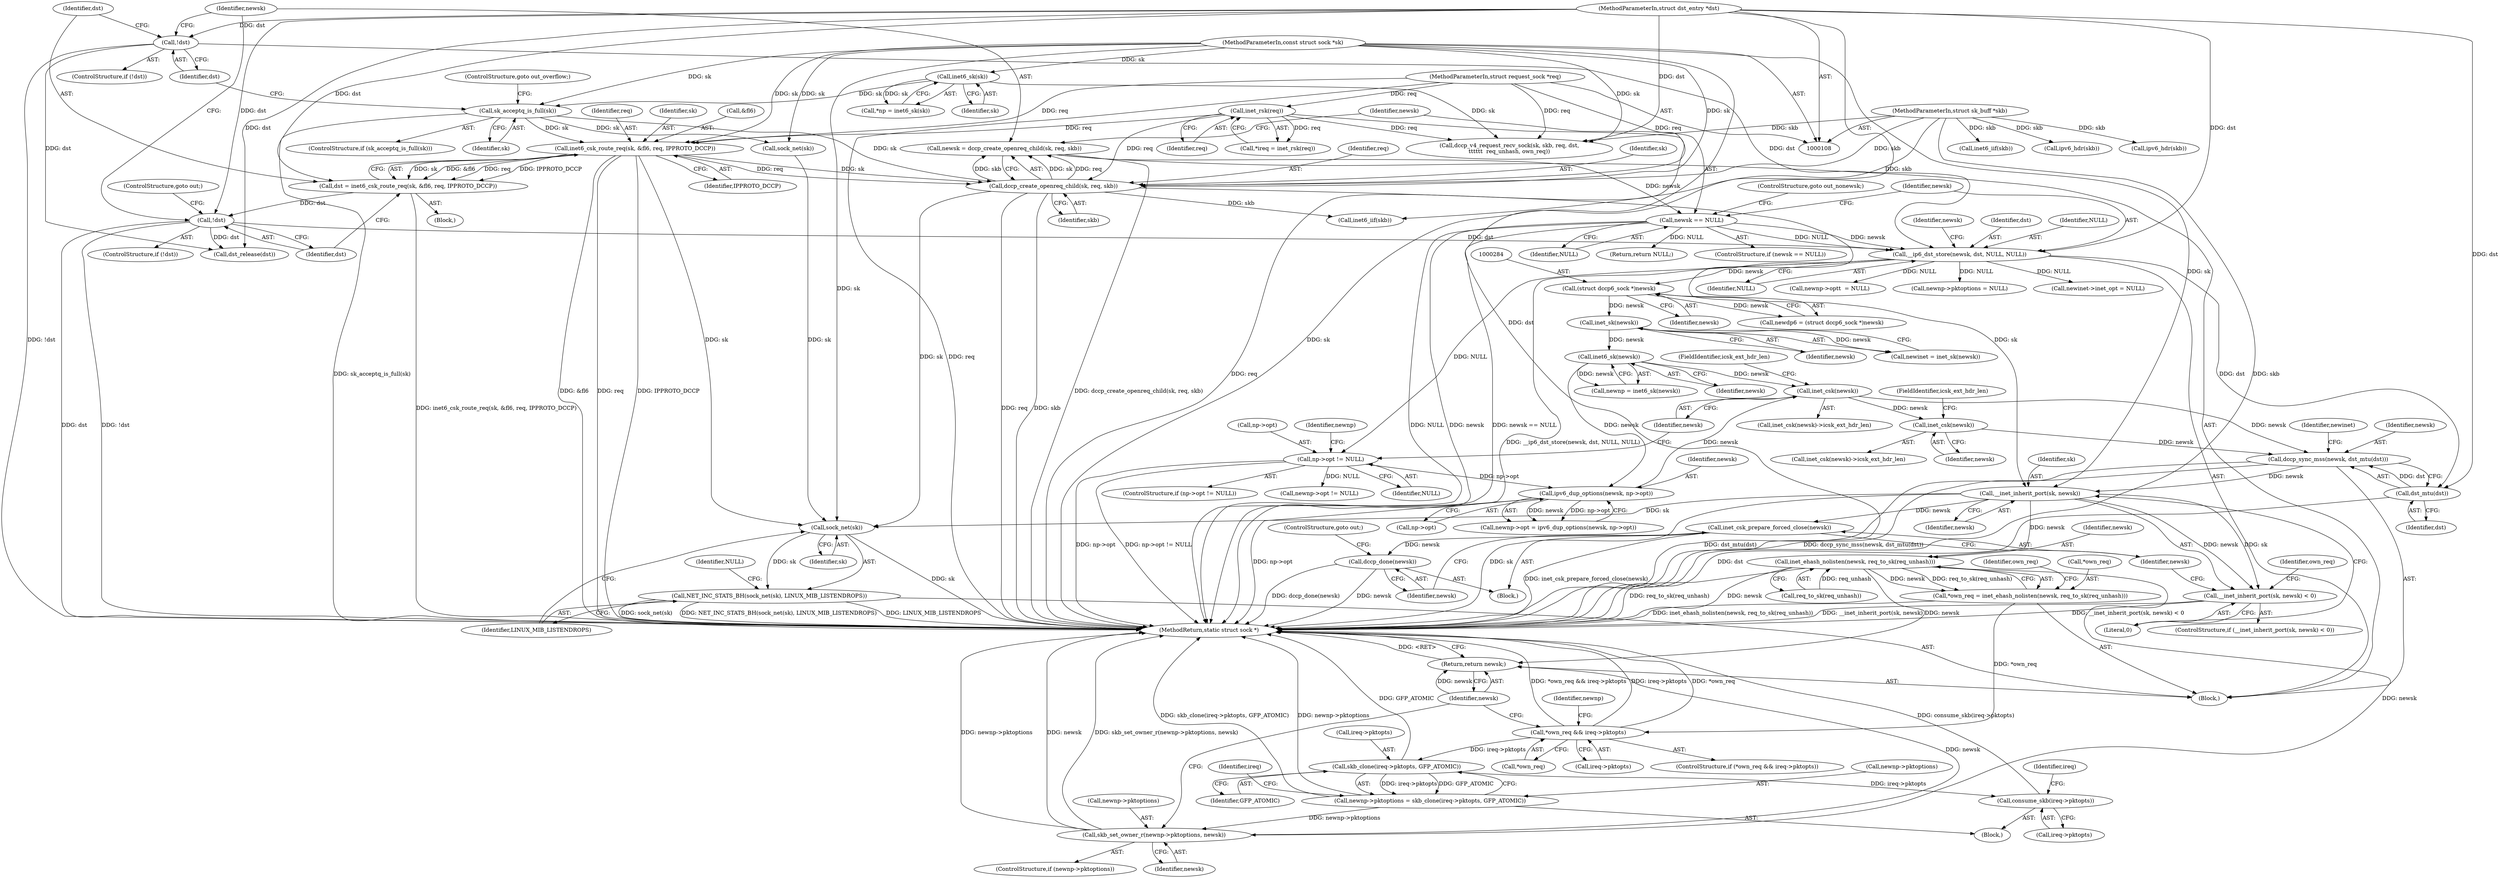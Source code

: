 digraph "0_linux_45f6fad84cc305103b28d73482b344d7f5b76f39_0@pointer" {
"1000438" [label="(Call,__inet_inherit_port(sk, newsk))"];
"1000253" [label="(Call,dccp_create_openreq_child(sk, req, skb))"];
"1000231" [label="(Call,sk_acceptq_is_full(sk))"];
"1000125" [label="(Call,inet6_sk(sk))"];
"1000109" [label="(MethodParameterIn,const struct sock *sk)"];
"1000241" [label="(Call,inet6_csk_route_req(sk, &fl6, req, IPPROTO_DCCP))"];
"1000119" [label="(Call,inet_rsk(req))"];
"1000111" [label="(MethodParameterIn,struct request_sock *req)"];
"1000110" [label="(MethodParameterIn,struct sk_buff *skb)"];
"1000418" [label="(Call,dccp_sync_mss(newsk, dst_mtu(dst)))"];
"1000404" [label="(Call,inet_csk(newsk))"];
"1000392" [label="(Call,inet_csk(newsk))"];
"1000300" [label="(Call,inet6_sk(newsk))"];
"1000288" [label="(Call,inet_sk(newsk))"];
"1000283" [label="(Call,(struct dccp6_sock *)newsk)"];
"1000262" [label="(Call,__ip6_dst_store(newsk, dst, NULL, NULL))"];
"1000258" [label="(Call,newsk == NULL)"];
"1000251" [label="(Call,newsk = dccp_create_openreq_child(sk, req, skb))"];
"1000235" [label="(Call,!dst)"];
"1000112" [label="(MethodParameterIn,struct dst_entry *dst)"];
"1000248" [label="(Call,!dst)"];
"1000239" [label="(Call,dst = inet6_csk_route_req(sk, &fl6, req, IPPROTO_DCCP))"];
"1000385" [label="(Call,ipv6_dup_options(newsk, np->opt))"];
"1000376" [label="(Call,np->opt != NULL)"];
"1000420" [label="(Call,dst_mtu(dst))"];
"1000437" [label="(Call,__inet_inherit_port(sk, newsk) < 0)"];
"1000443" [label="(Call,inet_csk_prepare_forced_close(newsk))"];
"1000445" [label="(Call,dccp_done(newsk))"];
"1000451" [label="(Call,inet_ehash_nolisten(newsk, req_to_sk(req_unhash)))"];
"1000448" [label="(Call,*own_req = inet_ehash_nolisten(newsk, req_to_sk(req_unhash)))"];
"1000456" [label="(Call,*own_req && ireq->pktopts)"];
"1000467" [label="(Call,skb_clone(ireq->pktopts, GFP_ATOMIC))"];
"1000463" [label="(Call,newnp->pktoptions = skb_clone(ireq->pktopts, GFP_ATOMIC))"];
"1000485" [label="(Call,skb_set_owner_r(newnp->pktoptions, newsk))"];
"1000490" [label="(Return,return newsk;)"];
"1000472" [label="(Call,consume_skb(ireq->pktopts))"];
"1000502" [label="(Call,sock_net(sk))"];
"1000501" [label="(Call,NET_INC_STATS_BH(sock_net(sk), LINUX_MIB_LISTENDROPS))"];
"1000251" [label="(Call,newsk = dccp_create_openreq_child(sk, req, skb))"];
"1000258" [label="(Call,newsk == NULL)"];
"1000393" [label="(Identifier,newsk)"];
"1000140" [label="(Call,dccp_v4_request_recv_sock(sk, skb, req, dst,\n\t\t\t\t\t\t  req_unhash, own_req))"];
"1000397" [label="(Call,newnp->opt != NULL)"];
"1000424" [label="(Identifier,newinet)"];
"1000478" [label="(Identifier,ireq)"];
"1000468" [label="(Call,ireq->pktopts)"];
"1000403" [label="(Call,inet_csk(newsk)->icsk_ext_hdr_len)"];
"1000260" [label="(Identifier,NULL)"];
"1000249" [label="(Identifier,dst)"];
"1000298" [label="(Call,newnp = inet6_sk(newsk))"];
"1000437" [label="(Call,__inet_inherit_port(sk, newsk) < 0)"];
"1000481" [label="(ControlStructure,if (newnp->pktoptions))"];
"1000376" [label="(Call,np->opt != NULL)"];
"1000212" [label="(Call,inet6_iif(skb))"];
"1000269" [label="(Identifier,newsk)"];
"1000474" [label="(Identifier,ireq)"];
"1000443" [label="(Call,inet_csk_prepare_forced_close(newsk))"];
"1000263" [label="(Identifier,newsk)"];
"1000266" [label="(Identifier,NULL)"];
"1000250" [label="(ControlStructure,goto out;)"];
"1000380" [label="(Identifier,NULL)"];
"1000356" [label="(Call,newnp->opt\t  = NULL)"];
"1000505" [label="(Return,return NULL;)"];
"1000300" [label="(Call,inet6_sk(newsk))"];
"1000261" [label="(ControlStructure,goto out_nonewsk;)"];
"1000252" [label="(Identifier,newsk)"];
"1000498" [label="(Call,dst_release(dst))"];
"1000463" [label="(Call,newnp->pktoptions = skb_clone(ireq->pktopts, GFP_ATOMIC))"];
"1000125" [label="(Call,inet6_sk(sk))"];
"1000285" [label="(Identifier,newsk)"];
"1000392" [label="(Call,inet_csk(newsk))"];
"1000255" [label="(Identifier,req)"];
"1000231" [label="(Call,sk_acceptq_is_full(sk))"];
"1000472" [label="(Call,consume_skb(ireq->pktopts))"];
"1000507" [label="(MethodReturn,static struct sock *)"];
"1000405" [label="(Identifier,newsk)"];
"1000447" [label="(ControlStructure,goto out;)"];
"1000491" [label="(Identifier,newsk)"];
"1000489" [label="(Identifier,newsk)"];
"1000243" [label="(Call,&fl6)"];
"1000462" [label="(Block,)"];
"1000365" [label="(Call,inet6_iif(skb))"];
"1000501" [label="(Call,NET_INC_STATS_BH(sock_net(sk), LINUX_MIB_LISTENDROPS))"];
"1000406" [label="(FieldIdentifier,icsk_ext_hdr_len)"];
"1000286" [label="(Call,newinet = inet_sk(newsk))"];
"1000386" [label="(Identifier,newsk)"];
"1000465" [label="(Identifier,newnp)"];
"1000245" [label="(Identifier,req)"];
"1000247" [label="(ControlStructure,if (!dst))"];
"1000502" [label="(Call,sock_net(sk))"];
"1000253" [label="(Call,dccp_create_openreq_child(sk, req, skb))"];
"1000494" [label="(Call,sock_net(sk))"];
"1000219" [label="(Call,ipv6_hdr(skb))"];
"1000111" [label="(MethodParameterIn,struct request_sock *req)"];
"1000264" [label="(Identifier,dst)"];
"1000503" [label="(Identifier,sk)"];
"1000375" [label="(ControlStructure,if (np->opt != NULL))"];
"1000383" [label="(Identifier,newnp)"];
"1000464" [label="(Call,newnp->pktoptions)"];
"1000387" [label="(Call,np->opt)"];
"1000110" [label="(MethodParameterIn,struct sk_buff *skb)"];
"1000236" [label="(Identifier,dst)"];
"1000117" [label="(Call,*ireq = inet_rsk(req))"];
"1000459" [label="(Call,ireq->pktopts)"];
"1000109" [label="(MethodParameterIn,const struct sock *sk)"];
"1000237" [label="(Block,)"];
"1000265" [label="(Identifier,NULL)"];
"1000473" [label="(Call,ireq->pktopts)"];
"1000112" [label="(MethodParameterIn,struct dst_entry *dst)"];
"1000451" [label="(Call,inet_ehash_nolisten(newsk, req_to_sk(req_unhash)))"];
"1000506" [label="(Identifier,NULL)"];
"1000441" [label="(Literal,0)"];
"1000283" [label="(Call,(struct dccp6_sock *)newsk)"];
"1000485" [label="(Call,skb_set_owner_r(newnp->pktoptions, newsk))"];
"1000230" [label="(ControlStructure,if (sk_acceptq_is_full(sk)))"];
"1000256" [label="(Identifier,skb)"];
"1000436" [label="(ControlStructure,if (__inet_inherit_port(sk, newsk) < 0))"];
"1000289" [label="(Identifier,newsk)"];
"1000351" [label="(Call,newnp->pktoptions = NULL)"];
"1000242" [label="(Identifier,sk)"];
"1000235" [label="(Call,!dst)"];
"1000335" [label="(Call,newinet->inet_opt = NULL)"];
"1000456" [label="(Call,*own_req && ireq->pktopts)"];
"1000448" [label="(Call,*own_req = inet_ehash_nolisten(newsk, req_to_sk(req_unhash)))"];
"1000490" [label="(Return,return newsk;)"];
"1000458" [label="(Identifier,own_req)"];
"1000449" [label="(Call,*own_req)"];
"1000234" [label="(ControlStructure,if (!dst))"];
"1000452" [label="(Identifier,newsk)"];
"1000120" [label="(Identifier,req)"];
"1000232" [label="(Identifier,sk)"];
"1000381" [label="(Call,newnp->opt = ipv6_dup_options(newsk, np->opt))"];
"1000126" [label="(Identifier,sk)"];
"1000420" [label="(Call,dst_mtu(dst))"];
"1000262" [label="(Call,__ip6_dst_store(newsk, dst, NULL, NULL))"];
"1000453" [label="(Call,req_to_sk(req_unhash))"];
"1000457" [label="(Call,*own_req)"];
"1000246" [label="(Identifier,IPPROTO_DCCP)"];
"1000418" [label="(Call,dccp_sync_mss(newsk, dst_mtu(dst)))"];
"1000467" [label="(Call,skb_clone(ireq->pktopts, GFP_ATOMIC))"];
"1000233" [label="(ControlStructure,goto out_overflow;)"];
"1000439" [label="(Identifier,sk)"];
"1000442" [label="(Block,)"];
"1000404" [label="(Call,inet_csk(newsk))"];
"1000445" [label="(Call,dccp_done(newsk))"];
"1000504" [label="(Identifier,LINUX_MIB_LISTENDROPS)"];
"1000394" [label="(FieldIdentifier,icsk_ext_hdr_len)"];
"1000240" [label="(Identifier,dst)"];
"1000288" [label="(Call,inet_sk(newsk))"];
"1000119" [label="(Call,inet_rsk(req))"];
"1000450" [label="(Identifier,own_req)"];
"1000444" [label="(Identifier,newsk)"];
"1000419" [label="(Identifier,newsk)"];
"1000486" [label="(Call,newnp->pktoptions)"];
"1000471" [label="(Identifier,GFP_ATOMIC)"];
"1000440" [label="(Identifier,newsk)"];
"1000257" [label="(ControlStructure,if (newsk == NULL))"];
"1000372" [label="(Call,ipv6_hdr(skb))"];
"1000421" [label="(Identifier,dst)"];
"1000259" [label="(Identifier,newsk)"];
"1000254" [label="(Identifier,sk)"];
"1000455" [label="(ControlStructure,if (*own_req && ireq->pktopts))"];
"1000438" [label="(Call,__inet_inherit_port(sk, newsk))"];
"1000241" [label="(Call,inet6_csk_route_req(sk, &fl6, req, IPPROTO_DCCP))"];
"1000281" [label="(Call,newdp6 = (struct dccp6_sock *)newsk)"];
"1000391" [label="(Call,inet_csk(newsk)->icsk_ext_hdr_len)"];
"1000301" [label="(Identifier,newsk)"];
"1000239" [label="(Call,dst = inet6_csk_route_req(sk, &fl6, req, IPPROTO_DCCP))"];
"1000385" [label="(Call,ipv6_dup_options(newsk, np->opt))"];
"1000446" [label="(Identifier,newsk)"];
"1000377" [label="(Call,np->opt)"];
"1000123" [label="(Call,*np = inet6_sk(sk))"];
"1000248" [label="(Call,!dst)"];
"1000115" [label="(Block,)"];
"1000438" -> "1000437"  [label="AST: "];
"1000438" -> "1000440"  [label="CFG: "];
"1000439" -> "1000438"  [label="AST: "];
"1000440" -> "1000438"  [label="AST: "];
"1000441" -> "1000438"  [label="CFG: "];
"1000438" -> "1000507"  [label="DDG: sk"];
"1000438" -> "1000437"  [label="DDG: sk"];
"1000438" -> "1000437"  [label="DDG: newsk"];
"1000253" -> "1000438"  [label="DDG: sk"];
"1000109" -> "1000438"  [label="DDG: sk"];
"1000418" -> "1000438"  [label="DDG: newsk"];
"1000438" -> "1000443"  [label="DDG: newsk"];
"1000438" -> "1000451"  [label="DDG: newsk"];
"1000438" -> "1000502"  [label="DDG: sk"];
"1000253" -> "1000251"  [label="AST: "];
"1000253" -> "1000256"  [label="CFG: "];
"1000254" -> "1000253"  [label="AST: "];
"1000255" -> "1000253"  [label="AST: "];
"1000256" -> "1000253"  [label="AST: "];
"1000251" -> "1000253"  [label="CFG: "];
"1000253" -> "1000507"  [label="DDG: req"];
"1000253" -> "1000507"  [label="DDG: skb"];
"1000253" -> "1000251"  [label="DDG: sk"];
"1000253" -> "1000251"  [label="DDG: req"];
"1000253" -> "1000251"  [label="DDG: skb"];
"1000231" -> "1000253"  [label="DDG: sk"];
"1000241" -> "1000253"  [label="DDG: sk"];
"1000241" -> "1000253"  [label="DDG: req"];
"1000109" -> "1000253"  [label="DDG: sk"];
"1000119" -> "1000253"  [label="DDG: req"];
"1000111" -> "1000253"  [label="DDG: req"];
"1000110" -> "1000253"  [label="DDG: skb"];
"1000253" -> "1000365"  [label="DDG: skb"];
"1000253" -> "1000502"  [label="DDG: sk"];
"1000231" -> "1000230"  [label="AST: "];
"1000231" -> "1000232"  [label="CFG: "];
"1000232" -> "1000231"  [label="AST: "];
"1000233" -> "1000231"  [label="CFG: "];
"1000236" -> "1000231"  [label="CFG: "];
"1000231" -> "1000507"  [label="DDG: sk_acceptq_is_full(sk)"];
"1000125" -> "1000231"  [label="DDG: sk"];
"1000109" -> "1000231"  [label="DDG: sk"];
"1000231" -> "1000241"  [label="DDG: sk"];
"1000231" -> "1000494"  [label="DDG: sk"];
"1000125" -> "1000123"  [label="AST: "];
"1000125" -> "1000126"  [label="CFG: "];
"1000126" -> "1000125"  [label="AST: "];
"1000123" -> "1000125"  [label="CFG: "];
"1000125" -> "1000123"  [label="DDG: sk"];
"1000109" -> "1000125"  [label="DDG: sk"];
"1000125" -> "1000140"  [label="DDG: sk"];
"1000109" -> "1000108"  [label="AST: "];
"1000109" -> "1000507"  [label="DDG: sk"];
"1000109" -> "1000140"  [label="DDG: sk"];
"1000109" -> "1000241"  [label="DDG: sk"];
"1000109" -> "1000494"  [label="DDG: sk"];
"1000109" -> "1000502"  [label="DDG: sk"];
"1000241" -> "1000239"  [label="AST: "];
"1000241" -> "1000246"  [label="CFG: "];
"1000242" -> "1000241"  [label="AST: "];
"1000243" -> "1000241"  [label="AST: "];
"1000245" -> "1000241"  [label="AST: "];
"1000246" -> "1000241"  [label="AST: "];
"1000239" -> "1000241"  [label="CFG: "];
"1000241" -> "1000507"  [label="DDG: req"];
"1000241" -> "1000507"  [label="DDG: IPPROTO_DCCP"];
"1000241" -> "1000507"  [label="DDG: &fl6"];
"1000241" -> "1000239"  [label="DDG: sk"];
"1000241" -> "1000239"  [label="DDG: &fl6"];
"1000241" -> "1000239"  [label="DDG: req"];
"1000241" -> "1000239"  [label="DDG: IPPROTO_DCCP"];
"1000119" -> "1000241"  [label="DDG: req"];
"1000111" -> "1000241"  [label="DDG: req"];
"1000241" -> "1000502"  [label="DDG: sk"];
"1000119" -> "1000117"  [label="AST: "];
"1000119" -> "1000120"  [label="CFG: "];
"1000120" -> "1000119"  [label="AST: "];
"1000117" -> "1000119"  [label="CFG: "];
"1000119" -> "1000507"  [label="DDG: req"];
"1000119" -> "1000117"  [label="DDG: req"];
"1000111" -> "1000119"  [label="DDG: req"];
"1000119" -> "1000140"  [label="DDG: req"];
"1000111" -> "1000108"  [label="AST: "];
"1000111" -> "1000507"  [label="DDG: req"];
"1000111" -> "1000140"  [label="DDG: req"];
"1000110" -> "1000108"  [label="AST: "];
"1000110" -> "1000507"  [label="DDG: skb"];
"1000110" -> "1000140"  [label="DDG: skb"];
"1000110" -> "1000212"  [label="DDG: skb"];
"1000110" -> "1000219"  [label="DDG: skb"];
"1000110" -> "1000365"  [label="DDG: skb"];
"1000110" -> "1000372"  [label="DDG: skb"];
"1000418" -> "1000115"  [label="AST: "];
"1000418" -> "1000420"  [label="CFG: "];
"1000419" -> "1000418"  [label="AST: "];
"1000420" -> "1000418"  [label="AST: "];
"1000424" -> "1000418"  [label="CFG: "];
"1000418" -> "1000507"  [label="DDG: dst_mtu(dst)"];
"1000418" -> "1000507"  [label="DDG: dccp_sync_mss(newsk, dst_mtu(dst))"];
"1000404" -> "1000418"  [label="DDG: newsk"];
"1000392" -> "1000418"  [label="DDG: newsk"];
"1000420" -> "1000418"  [label="DDG: dst"];
"1000404" -> "1000403"  [label="AST: "];
"1000404" -> "1000405"  [label="CFG: "];
"1000405" -> "1000404"  [label="AST: "];
"1000406" -> "1000404"  [label="CFG: "];
"1000392" -> "1000404"  [label="DDG: newsk"];
"1000392" -> "1000391"  [label="AST: "];
"1000392" -> "1000393"  [label="CFG: "];
"1000393" -> "1000392"  [label="AST: "];
"1000394" -> "1000392"  [label="CFG: "];
"1000300" -> "1000392"  [label="DDG: newsk"];
"1000385" -> "1000392"  [label="DDG: newsk"];
"1000300" -> "1000298"  [label="AST: "];
"1000300" -> "1000301"  [label="CFG: "];
"1000301" -> "1000300"  [label="AST: "];
"1000298" -> "1000300"  [label="CFG: "];
"1000300" -> "1000298"  [label="DDG: newsk"];
"1000288" -> "1000300"  [label="DDG: newsk"];
"1000300" -> "1000385"  [label="DDG: newsk"];
"1000288" -> "1000286"  [label="AST: "];
"1000288" -> "1000289"  [label="CFG: "];
"1000289" -> "1000288"  [label="AST: "];
"1000286" -> "1000288"  [label="CFG: "];
"1000288" -> "1000286"  [label="DDG: newsk"];
"1000283" -> "1000288"  [label="DDG: newsk"];
"1000283" -> "1000281"  [label="AST: "];
"1000283" -> "1000285"  [label="CFG: "];
"1000284" -> "1000283"  [label="AST: "];
"1000285" -> "1000283"  [label="AST: "];
"1000281" -> "1000283"  [label="CFG: "];
"1000283" -> "1000281"  [label="DDG: newsk"];
"1000262" -> "1000283"  [label="DDG: newsk"];
"1000262" -> "1000115"  [label="AST: "];
"1000262" -> "1000266"  [label="CFG: "];
"1000263" -> "1000262"  [label="AST: "];
"1000264" -> "1000262"  [label="AST: "];
"1000265" -> "1000262"  [label="AST: "];
"1000266" -> "1000262"  [label="AST: "];
"1000269" -> "1000262"  [label="CFG: "];
"1000262" -> "1000507"  [label="DDG: __ip6_dst_store(newsk, dst, NULL, NULL)"];
"1000258" -> "1000262"  [label="DDG: newsk"];
"1000258" -> "1000262"  [label="DDG: NULL"];
"1000235" -> "1000262"  [label="DDG: dst"];
"1000248" -> "1000262"  [label="DDG: dst"];
"1000112" -> "1000262"  [label="DDG: dst"];
"1000262" -> "1000335"  [label="DDG: NULL"];
"1000262" -> "1000351"  [label="DDG: NULL"];
"1000262" -> "1000356"  [label="DDG: NULL"];
"1000262" -> "1000376"  [label="DDG: NULL"];
"1000262" -> "1000420"  [label="DDG: dst"];
"1000258" -> "1000257"  [label="AST: "];
"1000258" -> "1000260"  [label="CFG: "];
"1000259" -> "1000258"  [label="AST: "];
"1000260" -> "1000258"  [label="AST: "];
"1000261" -> "1000258"  [label="CFG: "];
"1000263" -> "1000258"  [label="CFG: "];
"1000258" -> "1000507"  [label="DDG: newsk"];
"1000258" -> "1000507"  [label="DDG: NULL"];
"1000258" -> "1000507"  [label="DDG: newsk == NULL"];
"1000251" -> "1000258"  [label="DDG: newsk"];
"1000258" -> "1000505"  [label="DDG: NULL"];
"1000251" -> "1000115"  [label="AST: "];
"1000252" -> "1000251"  [label="AST: "];
"1000259" -> "1000251"  [label="CFG: "];
"1000251" -> "1000507"  [label="DDG: dccp_create_openreq_child(sk, req, skb)"];
"1000235" -> "1000234"  [label="AST: "];
"1000235" -> "1000236"  [label="CFG: "];
"1000236" -> "1000235"  [label="AST: "];
"1000240" -> "1000235"  [label="CFG: "];
"1000252" -> "1000235"  [label="CFG: "];
"1000235" -> "1000507"  [label="DDG: !dst"];
"1000112" -> "1000235"  [label="DDG: dst"];
"1000235" -> "1000498"  [label="DDG: dst"];
"1000112" -> "1000108"  [label="AST: "];
"1000112" -> "1000507"  [label="DDG: dst"];
"1000112" -> "1000140"  [label="DDG: dst"];
"1000112" -> "1000239"  [label="DDG: dst"];
"1000112" -> "1000248"  [label="DDG: dst"];
"1000112" -> "1000420"  [label="DDG: dst"];
"1000112" -> "1000498"  [label="DDG: dst"];
"1000248" -> "1000247"  [label="AST: "];
"1000248" -> "1000249"  [label="CFG: "];
"1000249" -> "1000248"  [label="AST: "];
"1000250" -> "1000248"  [label="CFG: "];
"1000252" -> "1000248"  [label="CFG: "];
"1000248" -> "1000507"  [label="DDG: !dst"];
"1000248" -> "1000507"  [label="DDG: dst"];
"1000239" -> "1000248"  [label="DDG: dst"];
"1000248" -> "1000498"  [label="DDG: dst"];
"1000239" -> "1000237"  [label="AST: "];
"1000240" -> "1000239"  [label="AST: "];
"1000249" -> "1000239"  [label="CFG: "];
"1000239" -> "1000507"  [label="DDG: inet6_csk_route_req(sk, &fl6, req, IPPROTO_DCCP)"];
"1000385" -> "1000381"  [label="AST: "];
"1000385" -> "1000387"  [label="CFG: "];
"1000386" -> "1000385"  [label="AST: "];
"1000387" -> "1000385"  [label="AST: "];
"1000381" -> "1000385"  [label="CFG: "];
"1000385" -> "1000507"  [label="DDG: np->opt"];
"1000385" -> "1000381"  [label="DDG: newsk"];
"1000385" -> "1000381"  [label="DDG: np->opt"];
"1000376" -> "1000385"  [label="DDG: np->opt"];
"1000376" -> "1000375"  [label="AST: "];
"1000376" -> "1000380"  [label="CFG: "];
"1000377" -> "1000376"  [label="AST: "];
"1000380" -> "1000376"  [label="AST: "];
"1000383" -> "1000376"  [label="CFG: "];
"1000393" -> "1000376"  [label="CFG: "];
"1000376" -> "1000507"  [label="DDG: np->opt != NULL"];
"1000376" -> "1000507"  [label="DDG: np->opt"];
"1000376" -> "1000397"  [label="DDG: NULL"];
"1000420" -> "1000421"  [label="CFG: "];
"1000421" -> "1000420"  [label="AST: "];
"1000420" -> "1000507"  [label="DDG: dst"];
"1000437" -> "1000436"  [label="AST: "];
"1000437" -> "1000441"  [label="CFG: "];
"1000441" -> "1000437"  [label="AST: "];
"1000444" -> "1000437"  [label="CFG: "];
"1000450" -> "1000437"  [label="CFG: "];
"1000437" -> "1000507"  [label="DDG: __inet_inherit_port(sk, newsk) < 0"];
"1000437" -> "1000507"  [label="DDG: __inet_inherit_port(sk, newsk)"];
"1000443" -> "1000442"  [label="AST: "];
"1000443" -> "1000444"  [label="CFG: "];
"1000444" -> "1000443"  [label="AST: "];
"1000446" -> "1000443"  [label="CFG: "];
"1000443" -> "1000507"  [label="DDG: inet_csk_prepare_forced_close(newsk)"];
"1000443" -> "1000445"  [label="DDG: newsk"];
"1000445" -> "1000442"  [label="AST: "];
"1000445" -> "1000446"  [label="CFG: "];
"1000446" -> "1000445"  [label="AST: "];
"1000447" -> "1000445"  [label="CFG: "];
"1000445" -> "1000507"  [label="DDG: newsk"];
"1000445" -> "1000507"  [label="DDG: dccp_done(newsk)"];
"1000451" -> "1000448"  [label="AST: "];
"1000451" -> "1000453"  [label="CFG: "];
"1000452" -> "1000451"  [label="AST: "];
"1000453" -> "1000451"  [label="AST: "];
"1000448" -> "1000451"  [label="CFG: "];
"1000451" -> "1000507"  [label="DDG: newsk"];
"1000451" -> "1000507"  [label="DDG: req_to_sk(req_unhash)"];
"1000451" -> "1000448"  [label="DDG: newsk"];
"1000451" -> "1000448"  [label="DDG: req_to_sk(req_unhash)"];
"1000453" -> "1000451"  [label="DDG: req_unhash"];
"1000451" -> "1000485"  [label="DDG: newsk"];
"1000451" -> "1000490"  [label="DDG: newsk"];
"1000448" -> "1000115"  [label="AST: "];
"1000449" -> "1000448"  [label="AST: "];
"1000458" -> "1000448"  [label="CFG: "];
"1000448" -> "1000507"  [label="DDG: inet_ehash_nolisten(newsk, req_to_sk(req_unhash))"];
"1000448" -> "1000456"  [label="DDG: *own_req"];
"1000456" -> "1000455"  [label="AST: "];
"1000456" -> "1000457"  [label="CFG: "];
"1000456" -> "1000459"  [label="CFG: "];
"1000457" -> "1000456"  [label="AST: "];
"1000459" -> "1000456"  [label="AST: "];
"1000465" -> "1000456"  [label="CFG: "];
"1000491" -> "1000456"  [label="CFG: "];
"1000456" -> "1000507"  [label="DDG: ireq->pktopts"];
"1000456" -> "1000507"  [label="DDG: *own_req"];
"1000456" -> "1000507"  [label="DDG: *own_req && ireq->pktopts"];
"1000456" -> "1000467"  [label="DDG: ireq->pktopts"];
"1000467" -> "1000463"  [label="AST: "];
"1000467" -> "1000471"  [label="CFG: "];
"1000468" -> "1000467"  [label="AST: "];
"1000471" -> "1000467"  [label="AST: "];
"1000463" -> "1000467"  [label="CFG: "];
"1000467" -> "1000507"  [label="DDG: GFP_ATOMIC"];
"1000467" -> "1000463"  [label="DDG: ireq->pktopts"];
"1000467" -> "1000463"  [label="DDG: GFP_ATOMIC"];
"1000467" -> "1000472"  [label="DDG: ireq->pktopts"];
"1000463" -> "1000462"  [label="AST: "];
"1000464" -> "1000463"  [label="AST: "];
"1000474" -> "1000463"  [label="CFG: "];
"1000463" -> "1000507"  [label="DDG: skb_clone(ireq->pktopts, GFP_ATOMIC)"];
"1000463" -> "1000507"  [label="DDG: newnp->pktoptions"];
"1000463" -> "1000485"  [label="DDG: newnp->pktoptions"];
"1000485" -> "1000481"  [label="AST: "];
"1000485" -> "1000489"  [label="CFG: "];
"1000486" -> "1000485"  [label="AST: "];
"1000489" -> "1000485"  [label="AST: "];
"1000491" -> "1000485"  [label="CFG: "];
"1000485" -> "1000507"  [label="DDG: newnp->pktoptions"];
"1000485" -> "1000507"  [label="DDG: newsk"];
"1000485" -> "1000507"  [label="DDG: skb_set_owner_r(newnp->pktoptions, newsk)"];
"1000485" -> "1000490"  [label="DDG: newsk"];
"1000490" -> "1000115"  [label="AST: "];
"1000490" -> "1000491"  [label="CFG: "];
"1000491" -> "1000490"  [label="AST: "];
"1000507" -> "1000490"  [label="CFG: "];
"1000490" -> "1000507"  [label="DDG: <RET>"];
"1000491" -> "1000490"  [label="DDG: newsk"];
"1000472" -> "1000462"  [label="AST: "];
"1000472" -> "1000473"  [label="CFG: "];
"1000473" -> "1000472"  [label="AST: "];
"1000478" -> "1000472"  [label="CFG: "];
"1000472" -> "1000507"  [label="DDG: consume_skb(ireq->pktopts)"];
"1000502" -> "1000501"  [label="AST: "];
"1000502" -> "1000503"  [label="CFG: "];
"1000503" -> "1000502"  [label="AST: "];
"1000504" -> "1000502"  [label="CFG: "];
"1000502" -> "1000507"  [label="DDG: sk"];
"1000502" -> "1000501"  [label="DDG: sk"];
"1000494" -> "1000502"  [label="DDG: sk"];
"1000501" -> "1000115"  [label="AST: "];
"1000501" -> "1000504"  [label="CFG: "];
"1000504" -> "1000501"  [label="AST: "];
"1000506" -> "1000501"  [label="CFG: "];
"1000501" -> "1000507"  [label="DDG: sock_net(sk)"];
"1000501" -> "1000507"  [label="DDG: NET_INC_STATS_BH(sock_net(sk), LINUX_MIB_LISTENDROPS)"];
"1000501" -> "1000507"  [label="DDG: LINUX_MIB_LISTENDROPS"];
}

